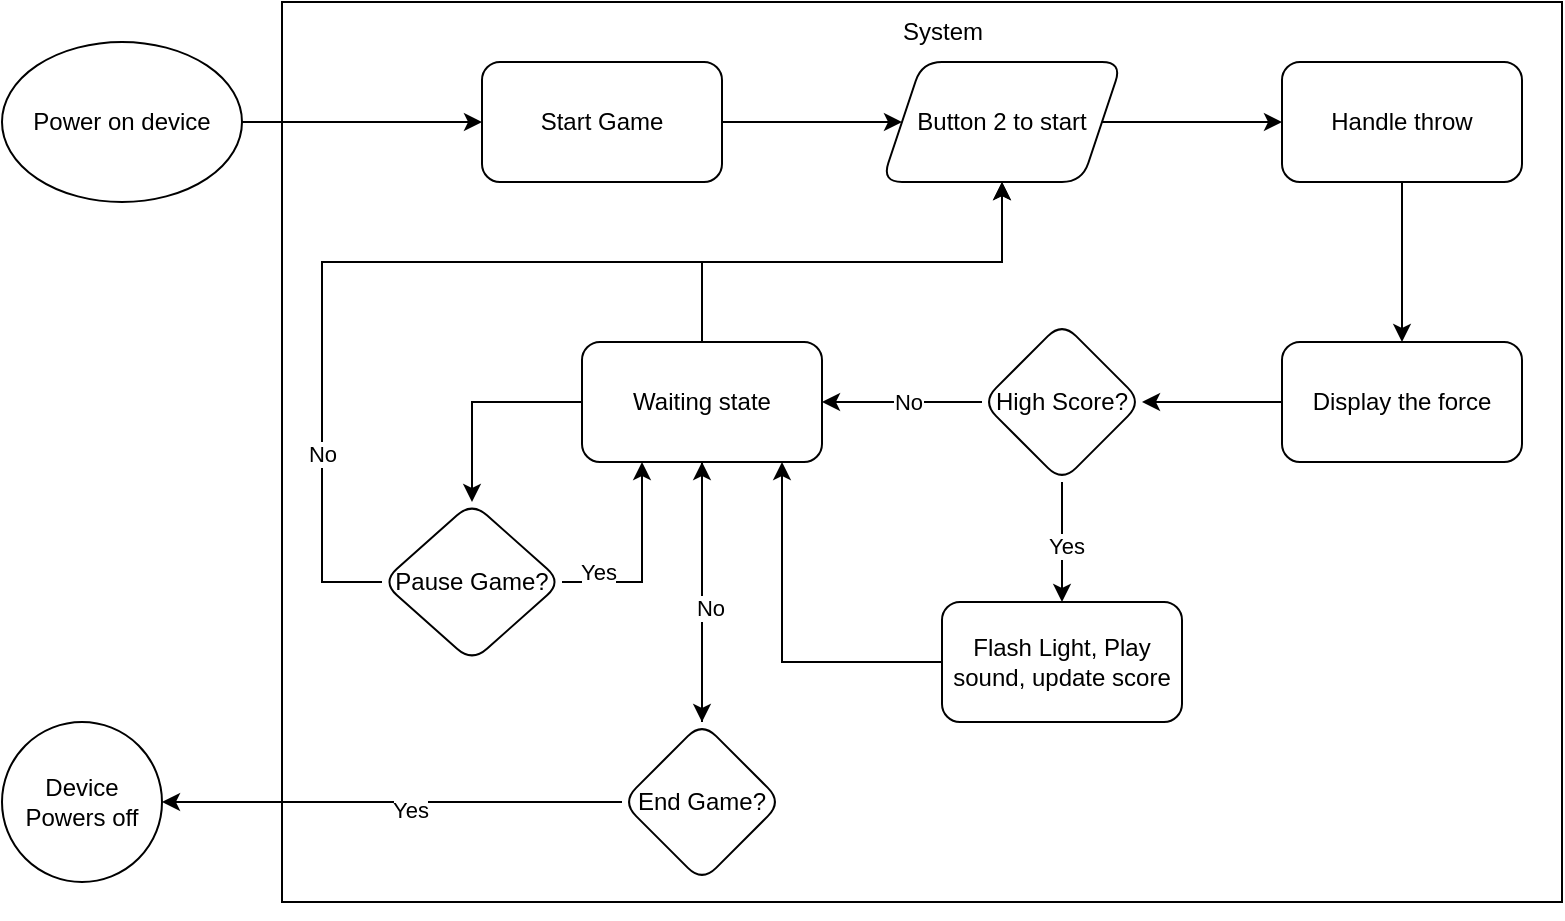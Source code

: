 <mxfile version="25.0.1">
  <diagram name="Page-1" id="faFV3WT-l_WKuxYJ9zt9">
    <mxGraphModel dx="2074" dy="1132" grid="1" gridSize="10" guides="1" tooltips="1" connect="1" arrows="1" fold="1" page="1" pageScale="1" pageWidth="850" pageHeight="1100" math="0" shadow="0">
      <root>
        <mxCell id="0" />
        <mxCell id="1" parent="0" />
        <mxCell id="8B123adLyhjRnA0Wx5Nj-1" value="Power on device" style="ellipse;whiteSpace=wrap;html=1;" vertex="1" parent="1">
          <mxGeometry x="40" y="160" width="120" height="80" as="geometry" />
        </mxCell>
        <mxCell id="8B123adLyhjRnA0Wx5Nj-4" value="" style="rounded=0;whiteSpace=wrap;html=1;" vertex="1" parent="1">
          <mxGeometry x="180" y="140" width="640" height="450" as="geometry" />
        </mxCell>
        <mxCell id="8B123adLyhjRnA0Wx5Nj-5" value="System" style="text;html=1;align=center;verticalAlign=middle;resizable=0;points=[];autosize=1;strokeColor=none;fillColor=none;" vertex="1" parent="1">
          <mxGeometry x="480" y="140" width="60" height="30" as="geometry" />
        </mxCell>
        <mxCell id="8B123adLyhjRnA0Wx5Nj-8" value="" style="edgeStyle=orthogonalEdgeStyle;rounded=0;orthogonalLoop=1;jettySize=auto;html=1;" edge="1" parent="1" source="8B123adLyhjRnA0Wx5Nj-6" target="8B123adLyhjRnA0Wx5Nj-7">
          <mxGeometry relative="1" as="geometry" />
        </mxCell>
        <mxCell id="8B123adLyhjRnA0Wx5Nj-61" style="edgeStyle=orthogonalEdgeStyle;rounded=0;orthogonalLoop=1;jettySize=auto;html=1;entryX=0;entryY=0.5;entryDx=0;entryDy=0;" edge="1" parent="1" source="8B123adLyhjRnA0Wx5Nj-1" target="8B123adLyhjRnA0Wx5Nj-6">
          <mxGeometry relative="1" as="geometry" />
        </mxCell>
        <mxCell id="8B123adLyhjRnA0Wx5Nj-6" value="Start Game" style="rounded=1;whiteSpace=wrap;html=1;" vertex="1" parent="1">
          <mxGeometry x="280" y="170" width="120" height="60" as="geometry" />
        </mxCell>
        <mxCell id="8B123adLyhjRnA0Wx5Nj-10" value="" style="edgeStyle=orthogonalEdgeStyle;rounded=0;orthogonalLoop=1;jettySize=auto;html=1;" edge="1" parent="1" source="8B123adLyhjRnA0Wx5Nj-7" target="8B123adLyhjRnA0Wx5Nj-9">
          <mxGeometry relative="1" as="geometry" />
        </mxCell>
        <mxCell id="8B123adLyhjRnA0Wx5Nj-7" value="Button 2 to start" style="shape=parallelogram;perimeter=parallelogramPerimeter;whiteSpace=wrap;html=1;fixedSize=1;rounded=1;" vertex="1" parent="1">
          <mxGeometry x="480" y="170" width="120" height="60" as="geometry" />
        </mxCell>
        <mxCell id="8B123adLyhjRnA0Wx5Nj-12" value="" style="edgeStyle=orthogonalEdgeStyle;rounded=0;orthogonalLoop=1;jettySize=auto;html=1;" edge="1" parent="1" source="8B123adLyhjRnA0Wx5Nj-9" target="8B123adLyhjRnA0Wx5Nj-11">
          <mxGeometry relative="1" as="geometry" />
        </mxCell>
        <mxCell id="8B123adLyhjRnA0Wx5Nj-9" value="Handle throw" style="whiteSpace=wrap;html=1;rounded=1;" vertex="1" parent="1">
          <mxGeometry x="680" y="170" width="120" height="60" as="geometry" />
        </mxCell>
        <mxCell id="8B123adLyhjRnA0Wx5Nj-14" value="" style="edgeStyle=orthogonalEdgeStyle;rounded=0;orthogonalLoop=1;jettySize=auto;html=1;" edge="1" parent="1" source="8B123adLyhjRnA0Wx5Nj-11" target="8B123adLyhjRnA0Wx5Nj-13">
          <mxGeometry relative="1" as="geometry" />
        </mxCell>
        <mxCell id="8B123adLyhjRnA0Wx5Nj-11" value="Display the force" style="whiteSpace=wrap;html=1;rounded=1;" vertex="1" parent="1">
          <mxGeometry x="680" y="310" width="120" height="60" as="geometry" />
        </mxCell>
        <mxCell id="8B123adLyhjRnA0Wx5Nj-16" value="" style="edgeStyle=orthogonalEdgeStyle;rounded=0;orthogonalLoop=1;jettySize=auto;html=1;" edge="1" parent="1" source="8B123adLyhjRnA0Wx5Nj-13" target="8B123adLyhjRnA0Wx5Nj-15">
          <mxGeometry relative="1" as="geometry" />
        </mxCell>
        <mxCell id="8B123adLyhjRnA0Wx5Nj-17" value="Yes" style="edgeLabel;html=1;align=center;verticalAlign=middle;resizable=0;points=[];" vertex="1" connectable="0" parent="8B123adLyhjRnA0Wx5Nj-16">
          <mxGeometry x="0.061" y="2" relative="1" as="geometry">
            <mxPoint as="offset" />
          </mxGeometry>
        </mxCell>
        <mxCell id="8B123adLyhjRnA0Wx5Nj-22" value="" style="edgeStyle=orthogonalEdgeStyle;rounded=0;orthogonalLoop=1;jettySize=auto;html=1;" edge="1" parent="1" source="8B123adLyhjRnA0Wx5Nj-13" target="8B123adLyhjRnA0Wx5Nj-21">
          <mxGeometry relative="1" as="geometry" />
        </mxCell>
        <mxCell id="8B123adLyhjRnA0Wx5Nj-27" value="No" style="edgeLabel;html=1;align=center;verticalAlign=middle;resizable=0;points=[];" vertex="1" connectable="0" parent="8B123adLyhjRnA0Wx5Nj-22">
          <mxGeometry x="-0.08" relative="1" as="geometry">
            <mxPoint as="offset" />
          </mxGeometry>
        </mxCell>
        <mxCell id="8B123adLyhjRnA0Wx5Nj-13" value="High Score?" style="rhombus;whiteSpace=wrap;html=1;rounded=1;" vertex="1" parent="1">
          <mxGeometry x="530" y="300" width="80" height="80" as="geometry" />
        </mxCell>
        <mxCell id="8B123adLyhjRnA0Wx5Nj-23" style="edgeStyle=orthogonalEdgeStyle;rounded=0;orthogonalLoop=1;jettySize=auto;html=1;" edge="1" parent="1" source="8B123adLyhjRnA0Wx5Nj-15" target="8B123adLyhjRnA0Wx5Nj-21">
          <mxGeometry relative="1" as="geometry">
            <Array as="points">
              <mxPoint x="430" y="470" />
            </Array>
          </mxGeometry>
        </mxCell>
        <mxCell id="8B123adLyhjRnA0Wx5Nj-15" value="Flash Light, Play sound, update score" style="whiteSpace=wrap;html=1;rounded=1;" vertex="1" parent="1">
          <mxGeometry x="510" y="440" width="120" height="60" as="geometry" />
        </mxCell>
        <mxCell id="8B123adLyhjRnA0Wx5Nj-26" style="edgeStyle=orthogonalEdgeStyle;rounded=0;orthogonalLoop=1;jettySize=auto;html=1;" edge="1" parent="1" source="8B123adLyhjRnA0Wx5Nj-21" target="8B123adLyhjRnA0Wx5Nj-7">
          <mxGeometry relative="1" as="geometry">
            <Array as="points">
              <mxPoint x="390" y="270" />
              <mxPoint x="540" y="270" />
            </Array>
          </mxGeometry>
        </mxCell>
        <mxCell id="8B123adLyhjRnA0Wx5Nj-30" value="" style="edgeStyle=orthogonalEdgeStyle;rounded=0;orthogonalLoop=1;jettySize=auto;html=1;" edge="1" parent="1" source="8B123adLyhjRnA0Wx5Nj-21" target="8B123adLyhjRnA0Wx5Nj-29">
          <mxGeometry relative="1" as="geometry" />
        </mxCell>
        <mxCell id="8B123adLyhjRnA0Wx5Nj-44" value="" style="edgeStyle=orthogonalEdgeStyle;rounded=0;orthogonalLoop=1;jettySize=auto;html=1;" edge="1" parent="1" source="8B123adLyhjRnA0Wx5Nj-21" target="8B123adLyhjRnA0Wx5Nj-43">
          <mxGeometry relative="1" as="geometry" />
        </mxCell>
        <mxCell id="8B123adLyhjRnA0Wx5Nj-21" value="Waiting state" style="whiteSpace=wrap;html=1;rounded=1;" vertex="1" parent="1">
          <mxGeometry x="330" y="310" width="120" height="60" as="geometry" />
        </mxCell>
        <mxCell id="8B123adLyhjRnA0Wx5Nj-39" style="edgeStyle=orthogonalEdgeStyle;rounded=0;orthogonalLoop=1;jettySize=auto;html=1;entryX=0.5;entryY=1;entryDx=0;entryDy=0;" edge="1" parent="1" source="8B123adLyhjRnA0Wx5Nj-29" target="8B123adLyhjRnA0Wx5Nj-7">
          <mxGeometry relative="1" as="geometry">
            <mxPoint x="540" y="270" as="targetPoint" />
            <Array as="points">
              <mxPoint x="200" y="430" />
              <mxPoint x="200" y="270" />
              <mxPoint x="540" y="270" />
            </Array>
          </mxGeometry>
        </mxCell>
        <mxCell id="8B123adLyhjRnA0Wx5Nj-40" value="No" style="edgeLabel;html=1;align=center;verticalAlign=middle;resizable=0;points=[];" vertex="1" connectable="0" parent="8B123adLyhjRnA0Wx5Nj-39">
          <mxGeometry x="-0.671" relative="1" as="geometry">
            <mxPoint as="offset" />
          </mxGeometry>
        </mxCell>
        <mxCell id="8B123adLyhjRnA0Wx5Nj-46" style="edgeStyle=orthogonalEdgeStyle;rounded=0;orthogonalLoop=1;jettySize=auto;html=1;entryX=0.25;entryY=1;entryDx=0;entryDy=0;" edge="1" parent="1" source="8B123adLyhjRnA0Wx5Nj-29" target="8B123adLyhjRnA0Wx5Nj-21">
          <mxGeometry relative="1" as="geometry" />
        </mxCell>
        <mxCell id="8B123adLyhjRnA0Wx5Nj-47" value="Yes" style="edgeLabel;html=1;align=center;verticalAlign=middle;resizable=0;points=[];" vertex="1" connectable="0" parent="8B123adLyhjRnA0Wx5Nj-46">
          <mxGeometry x="-0.654" y="5" relative="1" as="geometry">
            <mxPoint as="offset" />
          </mxGeometry>
        </mxCell>
        <mxCell id="8B123adLyhjRnA0Wx5Nj-29" value="Pause Game?" style="rhombus;whiteSpace=wrap;html=1;rounded=1;" vertex="1" parent="1">
          <mxGeometry x="230" y="390" width="90" height="80" as="geometry" />
        </mxCell>
        <mxCell id="8B123adLyhjRnA0Wx5Nj-41" style="edgeStyle=orthogonalEdgeStyle;rounded=0;orthogonalLoop=1;jettySize=auto;html=1;exitX=0.5;exitY=1;exitDx=0;exitDy=0;" edge="1" parent="1" source="8B123adLyhjRnA0Wx5Nj-4" target="8B123adLyhjRnA0Wx5Nj-4">
          <mxGeometry relative="1" as="geometry" />
        </mxCell>
        <mxCell id="8B123adLyhjRnA0Wx5Nj-50" value="" style="edgeStyle=orthogonalEdgeStyle;rounded=0;orthogonalLoop=1;jettySize=auto;html=1;" edge="1" parent="1" source="8B123adLyhjRnA0Wx5Nj-43" target="8B123adLyhjRnA0Wx5Nj-49">
          <mxGeometry relative="1" as="geometry" />
        </mxCell>
        <mxCell id="8B123adLyhjRnA0Wx5Nj-52" value="Yes" style="edgeLabel;html=1;align=center;verticalAlign=middle;resizable=0;points=[];" vertex="1" connectable="0" parent="8B123adLyhjRnA0Wx5Nj-50">
          <mxGeometry x="-0.078" y="4" relative="1" as="geometry">
            <mxPoint as="offset" />
          </mxGeometry>
        </mxCell>
        <mxCell id="8B123adLyhjRnA0Wx5Nj-55" style="edgeStyle=orthogonalEdgeStyle;rounded=0;orthogonalLoop=1;jettySize=auto;html=1;" edge="1" parent="1" source="8B123adLyhjRnA0Wx5Nj-43" target="8B123adLyhjRnA0Wx5Nj-21">
          <mxGeometry relative="1" as="geometry" />
        </mxCell>
        <mxCell id="8B123adLyhjRnA0Wx5Nj-56" value="No" style="edgeLabel;html=1;align=center;verticalAlign=middle;resizable=0;points=[];" vertex="1" connectable="0" parent="8B123adLyhjRnA0Wx5Nj-55">
          <mxGeometry x="-0.123" y="-4" relative="1" as="geometry">
            <mxPoint as="offset" />
          </mxGeometry>
        </mxCell>
        <mxCell id="8B123adLyhjRnA0Wx5Nj-43" value="End Game?" style="rhombus;whiteSpace=wrap;html=1;rounded=1;" vertex="1" parent="1">
          <mxGeometry x="350" y="500" width="80" height="80" as="geometry" />
        </mxCell>
        <mxCell id="8B123adLyhjRnA0Wx5Nj-49" value="Device Powers off" style="ellipse;whiteSpace=wrap;html=1;rounded=1;" vertex="1" parent="1">
          <mxGeometry x="40" y="500" width="80" height="80" as="geometry" />
        </mxCell>
      </root>
    </mxGraphModel>
  </diagram>
</mxfile>
